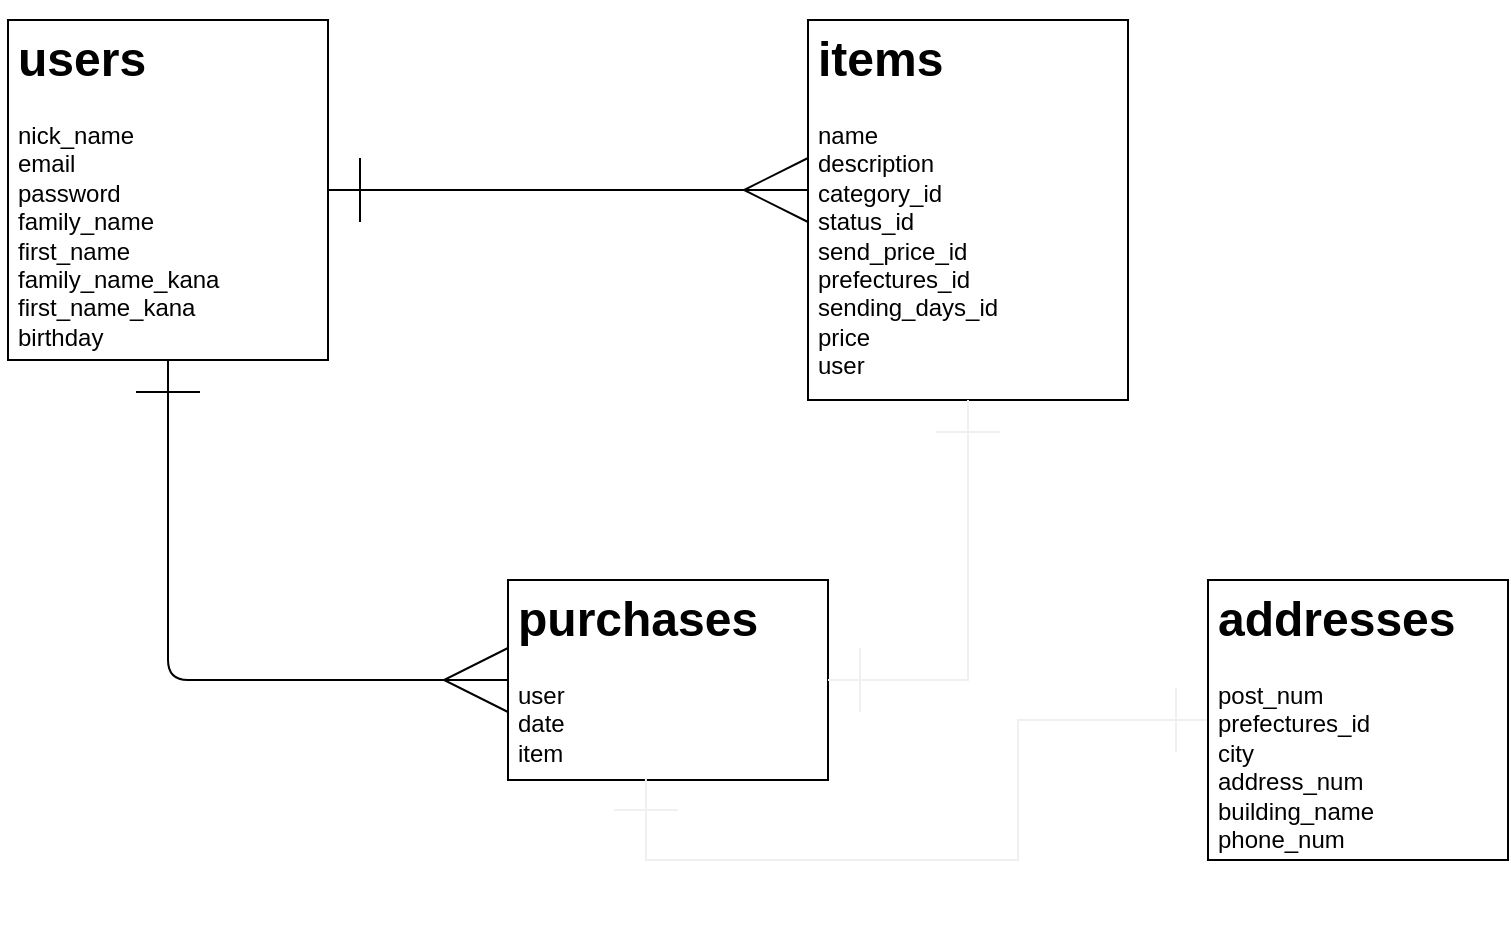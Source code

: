 <mxfile version="13.6.5">
    <diagram id="nfZt1-khRDRyO3rE8lW_" name="ページ1">
        <mxGraphModel dx="1199" dy="591" grid="1" gridSize="10" guides="1" tooltips="1" connect="1" arrows="1" fold="1" page="0" pageScale="1" pageWidth="827" pageHeight="1169" math="0" shadow="0">
            <root>
                <mxCell id="0"/>
                <mxCell id="1" parent="0"/>
                <mxCell id="2" value="" style="whiteSpace=wrap;html=1;" vertex="1" parent="1">
                    <mxGeometry x="40" y="40" width="160" height="170" as="geometry"/>
                </mxCell>
                <mxCell id="3" value="" style="whiteSpace=wrap;html=1;" vertex="1" parent="1">
                    <mxGeometry x="440" y="40" width="160" height="190" as="geometry"/>
                </mxCell>
                <mxCell id="4" value="" style="whiteSpace=wrap;html=1;" vertex="1" parent="1">
                    <mxGeometry x="290" y="320" width="160" height="100" as="geometry"/>
                </mxCell>
                <mxCell id="9" style="edgeStyle=orthogonalEdgeStyle;orthogonalLoop=1;jettySize=auto;html=1;endArrow=ERmany;endFill=0;startArrow=ERone;startFill=0;strokeWidth=1;endSize=30;targetPerimeterSpacing=0;startSize=30;" edge="1" parent="1" source="7" target="8">
                    <mxGeometry relative="1" as="geometry">
                        <mxPoint x="200" y="135" as="sourcePoint"/>
                        <mxPoint x="435" y="90" as="targetPoint"/>
                        <Array as="points">
                            <mxPoint x="200" y="135"/>
                        </Array>
                    </mxGeometry>
                </mxCell>
                <mxCell id="10" style="edgeStyle=orthogonalEdgeStyle;orthogonalLoop=1;jettySize=auto;html=1;exitX=0.5;exitY=1;exitDx=0;exitDy=0;entryX=0;entryY=0.5;entryDx=0;entryDy=0;endArrow=ERmany;endFill=0;startArrow=ERone;startFill=0;endSize=30;startSize=30;" edge="1" parent="1" source="7" target="4">
                    <mxGeometry relative="1" as="geometry"/>
                </mxCell>
                <mxCell id="20" style="edgeStyle=orthogonalEdgeStyle;rounded=0;orthogonalLoop=1;jettySize=auto;html=1;exitX=0.5;exitY=1;exitDx=0;exitDy=0;entryX=1;entryY=0.5;entryDx=0;entryDy=0;startArrow=ERone;startFill=0;startSize=30;endArrow=ERone;endFill=0;endSize=30;targetPerimeterSpacing=0;strokeColor=#f0f0f0;strokeWidth=1;" edge="1" parent="1" source="8" target="12">
                    <mxGeometry relative="1" as="geometry"/>
                </mxCell>
                <mxCell id="8" value="&lt;h1&gt;items&lt;/h1&gt;&lt;div&gt;name&lt;br&gt;description&lt;/div&gt;&lt;div&gt;category_id&lt;/div&gt;&lt;div&gt;status_id&lt;/div&gt;&lt;div&gt;send_price_id&lt;/div&gt;&lt;div&gt;prefectures_id&lt;/div&gt;&lt;div&gt;sending_days_id&lt;br&gt;price&lt;/div&gt;&lt;div&gt;user&lt;/div&gt;&lt;div&gt;&lt;br&gt;&lt;/div&gt;" style="text;html=1;strokeColor=none;spacing=5;spacingTop=-20;whiteSpace=wrap;overflow=hidden;shadow=0;horizontal=1;fontStyle=0;labelBorderColor=none;" vertex="1" parent="1">
                    <mxGeometry x="440" y="40" width="160" height="190" as="geometry"/>
                </mxCell>
                <mxCell id="12" value="&lt;h1&gt;purchases&lt;/h1&gt;&lt;p&gt;user&lt;br&gt;date&lt;br&gt;&lt;span&gt;item&lt;/span&gt;&lt;/p&gt;" style="text;html=1;strokeColor=none;fillColor=none;spacing=5;spacingTop=-20;whiteSpace=wrap;overflow=hidden;" vertex="1" parent="1">
                    <mxGeometry x="290" y="320" width="160" height="100" as="geometry"/>
                </mxCell>
                <mxCell id="7" value="&lt;h1&gt;users&lt;/h1&gt;&lt;div&gt;nick_name&lt;/div&gt;&lt;div&gt;email&lt;/div&gt;&lt;div&gt;password&lt;/div&gt;&lt;div&gt;family_name&lt;/div&gt;&lt;div&gt;first_name&lt;/div&gt;&lt;div&gt;family_name_kana&lt;/div&gt;&lt;div&gt;first_name_kana&lt;br&gt;&lt;span&gt;birthday&lt;/span&gt;&lt;/div&gt;&lt;div&gt;&lt;br&gt;&lt;/div&gt;" style="text;html=1;strokeColor=none;fillColor=none;spacing=5;spacingTop=-20;whiteSpace=wrap;overflow=hidden;shadow=1;" vertex="1" parent="1">
                    <mxGeometry x="40" y="40" width="160" height="170" as="geometry"/>
                </mxCell>
                <mxCell id="25" style="edgeStyle=orthogonalEdgeStyle;rounded=0;orthogonalLoop=1;jettySize=auto;html=1;entryX=0.431;entryY=0.99;entryDx=0;entryDy=0;entryPerimeter=0;startArrow=ERone;startFill=0;startSize=30;endArrow=ERone;endFill=0;endSize=30;targetPerimeterSpacing=0;strokeColor=#f0f0f0;strokeWidth=1;" edge="1" parent="1" source="21" target="4">
                    <mxGeometry relative="1" as="geometry"/>
                </mxCell>
                <mxCell id="21" value="" style="rounded=0;whiteSpace=wrap;html=1;" vertex="1" parent="1">
                    <mxGeometry x="640" y="320" width="150" height="140" as="geometry"/>
                </mxCell>
                <mxCell id="23" value="&lt;h1&gt;addresses&lt;/h1&gt;&lt;p&gt;post_num&lt;br&gt;prefectures_id&lt;br&gt;city&lt;br&gt;address_num&lt;br&gt;building_name&lt;br&gt;phone_num&lt;br&gt;&lt;/p&gt;" style="text;html=1;strokeColor=none;fillColor=none;spacing=5;spacingTop=-20;whiteSpace=wrap;overflow=hidden;rounded=0;" vertex="1" parent="1">
                    <mxGeometry x="640" y="320" width="150" height="140" as="geometry"/>
                </mxCell>
            </root>
        </mxGraphModel>
    </diagram>
</mxfile>